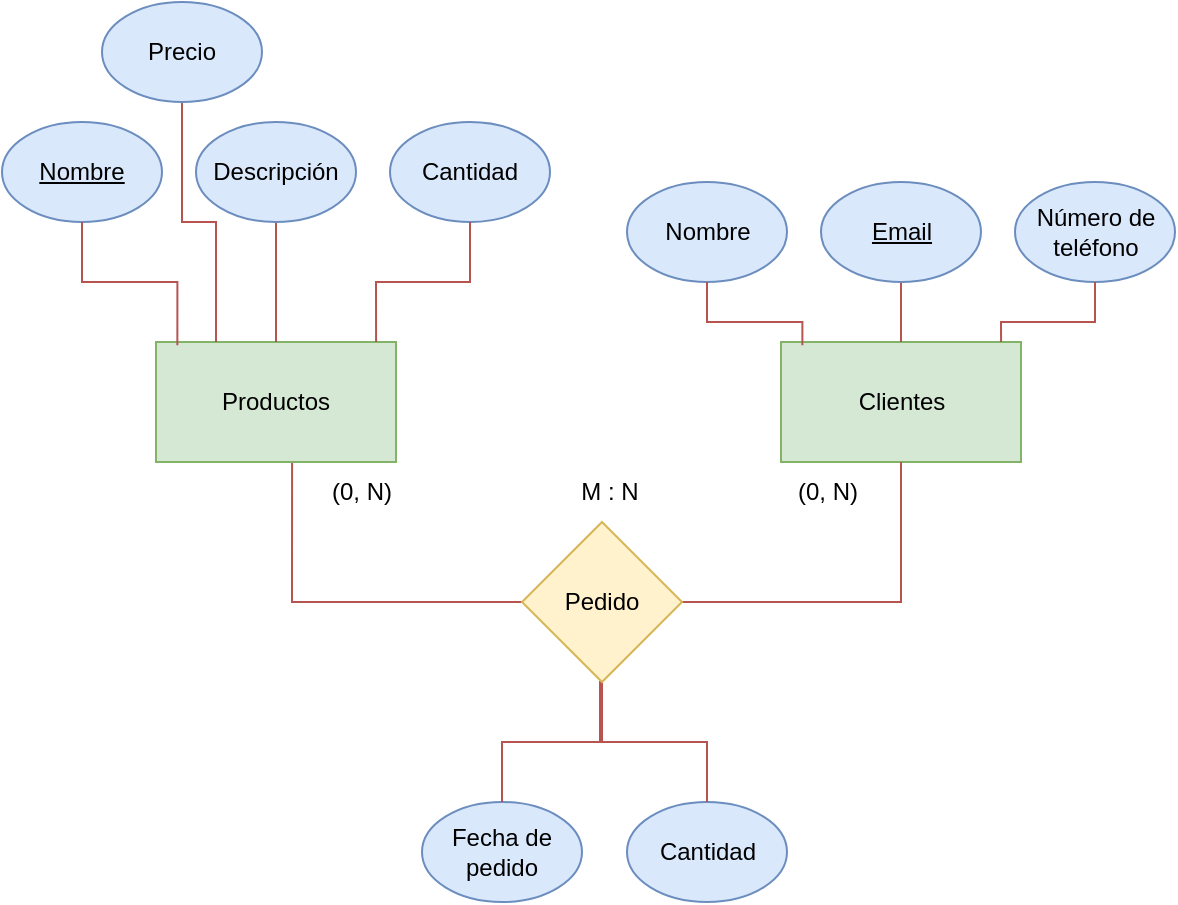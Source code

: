 <mxfile version="24.6.4" type="device">
  <diagram name="Página-1" id="9LrpIAPdOAm3coKj-KV8">
    <mxGraphModel dx="878" dy="509" grid="1" gridSize="10" guides="1" tooltips="1" connect="1" arrows="1" fold="1" page="1" pageScale="1" pageWidth="827" pageHeight="1169" background="#FFFFFF" math="0" shadow="0">
      <root>
        <mxCell id="0" />
        <mxCell id="1" parent="0" />
        <mxCell id="aXrm9M7t7L0dvtJOlRcS-1" value="Productos" style="rounded=0;whiteSpace=wrap;html=1;fillColor=#d5e8d4;strokeColor=#82b366;" parent="1" vertex="1">
          <mxGeometry x="217" y="220" width="120" height="60" as="geometry" />
        </mxCell>
        <mxCell id="aXrm9M7t7L0dvtJOlRcS-13" value="" style="edgeStyle=orthogonalEdgeStyle;rounded=0;orthogonalLoop=1;jettySize=auto;html=1;endArrow=none;endFill=0;fillColor=#f8cecc;strokeColor=#b85450;" parent="1" source="aXrm9M7t7L0dvtJOlRcS-2" target="aXrm9M7t7L0dvtJOlRcS-1" edge="1">
          <mxGeometry relative="1" as="geometry" />
        </mxCell>
        <mxCell id="aXrm9M7t7L0dvtJOlRcS-2" value="Descripción" style="ellipse;whiteSpace=wrap;html=1;fillColor=#dae8fc;strokeColor=#6c8ebf;" parent="1" vertex="1">
          <mxGeometry x="237" y="110" width="80" height="50" as="geometry" />
        </mxCell>
        <mxCell id="aXrm9M7t7L0dvtJOlRcS-12" style="edgeStyle=orthogonalEdgeStyle;rounded=0;orthogonalLoop=1;jettySize=auto;html=1;entryX=0.25;entryY=0;entryDx=0;entryDy=0;endArrow=none;endFill=0;fillColor=#f8cecc;strokeColor=#b85450;" parent="1" source="aXrm9M7t7L0dvtJOlRcS-8" target="aXrm9M7t7L0dvtJOlRcS-1" edge="1">
          <mxGeometry relative="1" as="geometry" />
        </mxCell>
        <mxCell id="aXrm9M7t7L0dvtJOlRcS-8" value="Precio" style="ellipse;whiteSpace=wrap;html=1;fillColor=#dae8fc;strokeColor=#6c8ebf;" parent="1" vertex="1">
          <mxGeometry x="190" y="50" width="80" height="50" as="geometry" />
        </mxCell>
        <mxCell id="aXrm9M7t7L0dvtJOlRcS-9" value="Cantidad" style="ellipse;whiteSpace=wrap;html=1;fillColor=#dae8fc;strokeColor=#6c8ebf;" parent="1" vertex="1">
          <mxGeometry x="334" y="110" width="80" height="50" as="geometry" />
        </mxCell>
        <mxCell id="aXrm9M7t7L0dvtJOlRcS-10" value="Nombre" style="ellipse;whiteSpace=wrap;html=1;fillColor=#dae8fc;strokeColor=#6c8ebf;fontStyle=4" parent="1" vertex="1">
          <mxGeometry x="140" y="110" width="80" height="50" as="geometry" />
        </mxCell>
        <mxCell id="aXrm9M7t7L0dvtJOlRcS-11" style="edgeStyle=orthogonalEdgeStyle;rounded=0;orthogonalLoop=1;jettySize=auto;html=1;entryX=0.089;entryY=0.028;entryDx=0;entryDy=0;entryPerimeter=0;endArrow=none;endFill=0;fillColor=#f8cecc;strokeColor=#b85450;" parent="1" source="aXrm9M7t7L0dvtJOlRcS-10" target="aXrm9M7t7L0dvtJOlRcS-1" edge="1">
          <mxGeometry relative="1" as="geometry" />
        </mxCell>
        <mxCell id="aXrm9M7t7L0dvtJOlRcS-15" style="edgeStyle=orthogonalEdgeStyle;rounded=0;orthogonalLoop=1;jettySize=auto;html=1;entryX=0.917;entryY=0;entryDx=0;entryDy=0;entryPerimeter=0;endArrow=none;endFill=0;fillColor=#f8cecc;strokeColor=#b85450;" parent="1" source="aXrm9M7t7L0dvtJOlRcS-9" target="aXrm9M7t7L0dvtJOlRcS-1" edge="1">
          <mxGeometry relative="1" as="geometry" />
        </mxCell>
        <mxCell id="aXrm9M7t7L0dvtJOlRcS-16" value="Clientes" style="rounded=0;whiteSpace=wrap;html=1;fillColor=#d5e8d4;strokeColor=#82b366;" parent="1" vertex="1">
          <mxGeometry x="529.5" y="220" width="120" height="60" as="geometry" />
        </mxCell>
        <mxCell id="aXrm9M7t7L0dvtJOlRcS-17" value="" style="edgeStyle=orthogonalEdgeStyle;rounded=0;orthogonalLoop=1;jettySize=auto;html=1;endArrow=none;endFill=0;fillColor=#f8cecc;strokeColor=#b85450;" parent="1" source="aXrm9M7t7L0dvtJOlRcS-18" target="aXrm9M7t7L0dvtJOlRcS-16" edge="1">
          <mxGeometry relative="1" as="geometry" />
        </mxCell>
        <mxCell id="aXrm9M7t7L0dvtJOlRcS-18" value="Email" style="ellipse;whiteSpace=wrap;html=1;fillColor=#dae8fc;strokeColor=#6c8ebf;fontStyle=4" parent="1" vertex="1">
          <mxGeometry x="549.5" y="140" width="80" height="50" as="geometry" />
        </mxCell>
        <mxCell id="aXrm9M7t7L0dvtJOlRcS-23" value="Número de teléfono" style="ellipse;whiteSpace=wrap;html=1;fillColor=#dae8fc;strokeColor=#6c8ebf;" parent="1" vertex="1">
          <mxGeometry x="646.5" y="140" width="80" height="50" as="geometry" />
        </mxCell>
        <mxCell id="aXrm9M7t7L0dvtJOlRcS-24" value="Nombre" style="ellipse;whiteSpace=wrap;html=1;fillColor=#dae8fc;strokeColor=#6c8ebf;" parent="1" vertex="1">
          <mxGeometry x="452.5" y="140" width="80" height="50" as="geometry" />
        </mxCell>
        <mxCell id="aXrm9M7t7L0dvtJOlRcS-25" style="edgeStyle=orthogonalEdgeStyle;rounded=0;orthogonalLoop=1;jettySize=auto;html=1;entryX=0.089;entryY=0.028;entryDx=0;entryDy=0;entryPerimeter=0;endArrow=none;endFill=0;fillColor=#f8cecc;strokeColor=#b85450;" parent="1" source="aXrm9M7t7L0dvtJOlRcS-24" target="aXrm9M7t7L0dvtJOlRcS-16" edge="1">
          <mxGeometry relative="1" as="geometry" />
        </mxCell>
        <mxCell id="aXrm9M7t7L0dvtJOlRcS-26" style="edgeStyle=orthogonalEdgeStyle;rounded=0;orthogonalLoop=1;jettySize=auto;html=1;entryX=0.917;entryY=0;entryDx=0;entryDy=0;entryPerimeter=0;endArrow=none;endFill=0;fillColor=#f8cecc;strokeColor=#b85450;" parent="1" source="aXrm9M7t7L0dvtJOlRcS-23" target="aXrm9M7t7L0dvtJOlRcS-16" edge="1">
          <mxGeometry relative="1" as="geometry" />
        </mxCell>
        <mxCell id="aXrm9M7t7L0dvtJOlRcS-44" style="edgeStyle=orthogonalEdgeStyle;rounded=0;orthogonalLoop=1;jettySize=auto;html=1;entryX=0.567;entryY=1.009;entryDx=0;entryDy=0;exitX=0;exitY=0.5;exitDx=0;exitDy=0;endArrow=none;endFill=0;fillColor=#f8cecc;strokeColor=#b85450;entryPerimeter=0;" parent="1" source="aXrm9M7t7L0dvtJOlRcS-55" target="aXrm9M7t7L0dvtJOlRcS-1" edge="1">
          <mxGeometry relative="1" as="geometry">
            <mxPoint x="387" y="440" as="sourcePoint" />
            <mxPoint x="277" y="390" as="targetPoint" />
          </mxGeometry>
        </mxCell>
        <mxCell id="aXrm9M7t7L0dvtJOlRcS-47" style="edgeStyle=orthogonalEdgeStyle;rounded=0;orthogonalLoop=1;jettySize=auto;html=1;endArrow=none;endFill=0;fillColor=#f8cecc;strokeColor=#b85450;exitX=1;exitY=0.5;exitDx=0;exitDy=0;entryX=0.5;entryY=1;entryDx=0;entryDy=0;" parent="1" source="aXrm9M7t7L0dvtJOlRcS-55" target="aXrm9M7t7L0dvtJOlRcS-16" edge="1">
          <mxGeometry relative="1" as="geometry">
            <mxPoint x="507" y="440.059" as="sourcePoint" />
            <mxPoint x="607.034" y="389.966" as="targetPoint" />
          </mxGeometry>
        </mxCell>
        <mxCell id="aXrm9M7t7L0dvtJOlRcS-34" value="Cantidad" style="ellipse;whiteSpace=wrap;html=1;fillColor=#dae8fc;strokeColor=#6c8ebf;" parent="1" vertex="1">
          <mxGeometry x="452.5" y="450" width="80" height="50" as="geometry" />
        </mxCell>
        <mxCell id="aXrm9M7t7L0dvtJOlRcS-35" value="Fecha de pedido" style="ellipse;whiteSpace=wrap;html=1;fillColor=#dae8fc;strokeColor=#6c8ebf;" parent="1" vertex="1">
          <mxGeometry x="350" y="450" width="80" height="50" as="geometry" />
        </mxCell>
        <mxCell id="aXrm9M7t7L0dvtJOlRcS-41" style="edgeStyle=orthogonalEdgeStyle;rounded=0;orthogonalLoop=1;jettySize=auto;html=1;endArrow=none;endFill=0;fillColor=#f8cecc;strokeColor=#b85450;exitX=0.5;exitY=0;exitDx=0;exitDy=0;entryX=0.5;entryY=1;entryDx=0;entryDy=0;" parent="1" source="aXrm9M7t7L0dvtJOlRcS-35" edge="1" target="aXrm9M7t7L0dvtJOlRcS-55">
          <mxGeometry relative="1" as="geometry">
            <mxPoint x="438.5" y="340" as="targetPoint" />
            <Array as="points">
              <mxPoint x="390" y="420" />
              <mxPoint x="439" y="420" />
              <mxPoint x="439" y="390" />
            </Array>
          </mxGeometry>
        </mxCell>
        <mxCell id="aXrm9M7t7L0dvtJOlRcS-43" style="edgeStyle=orthogonalEdgeStyle;rounded=0;orthogonalLoop=1;jettySize=auto;html=1;entryX=0.5;entryY=1;entryDx=0;entryDy=0;endArrow=none;endFill=0;fillColor=#f8cecc;strokeColor=#b85450;exitX=0.5;exitY=0;exitDx=0;exitDy=0;" parent="1" source="aXrm9M7t7L0dvtJOlRcS-34" edge="1" target="aXrm9M7t7L0dvtJOlRcS-55">
          <mxGeometry relative="1" as="geometry">
            <mxPoint x="417" y="340" as="targetPoint" />
            <Array as="points">
              <mxPoint x="493" y="420" />
              <mxPoint x="440" y="420" />
            </Array>
            <mxPoint x="489" y="450" as="sourcePoint" />
          </mxGeometry>
        </mxCell>
        <mxCell id="aXrm9M7t7L0dvtJOlRcS-49" value="(0, N)" style="text;html=1;align=center;verticalAlign=middle;whiteSpace=wrap;rounded=0;" parent="1" vertex="1">
          <mxGeometry x="290" y="280" width="60" height="30" as="geometry" />
        </mxCell>
        <mxCell id="aXrm9M7t7L0dvtJOlRcS-52" value="(0, N)" style="text;html=1;align=center;verticalAlign=middle;whiteSpace=wrap;rounded=0;" parent="1" vertex="1">
          <mxGeometry x="522.5" y="280" width="60" height="30" as="geometry" />
        </mxCell>
        <mxCell id="aXrm9M7t7L0dvtJOlRcS-55" value="Pedido" style="rhombus;whiteSpace=wrap;html=1;fillColor=#fff2cc;strokeColor=#d6b656;" parent="1" vertex="1">
          <mxGeometry x="400" y="310" width="80" height="80" as="geometry" />
        </mxCell>
        <mxCell id="aXrm9M7t7L0dvtJOlRcS-56" value="M : N" style="text;html=1;align=center;verticalAlign=middle;whiteSpace=wrap;rounded=0;" parent="1" vertex="1">
          <mxGeometry x="414" y="280" width="60" height="30" as="geometry" />
        </mxCell>
      </root>
    </mxGraphModel>
  </diagram>
</mxfile>

